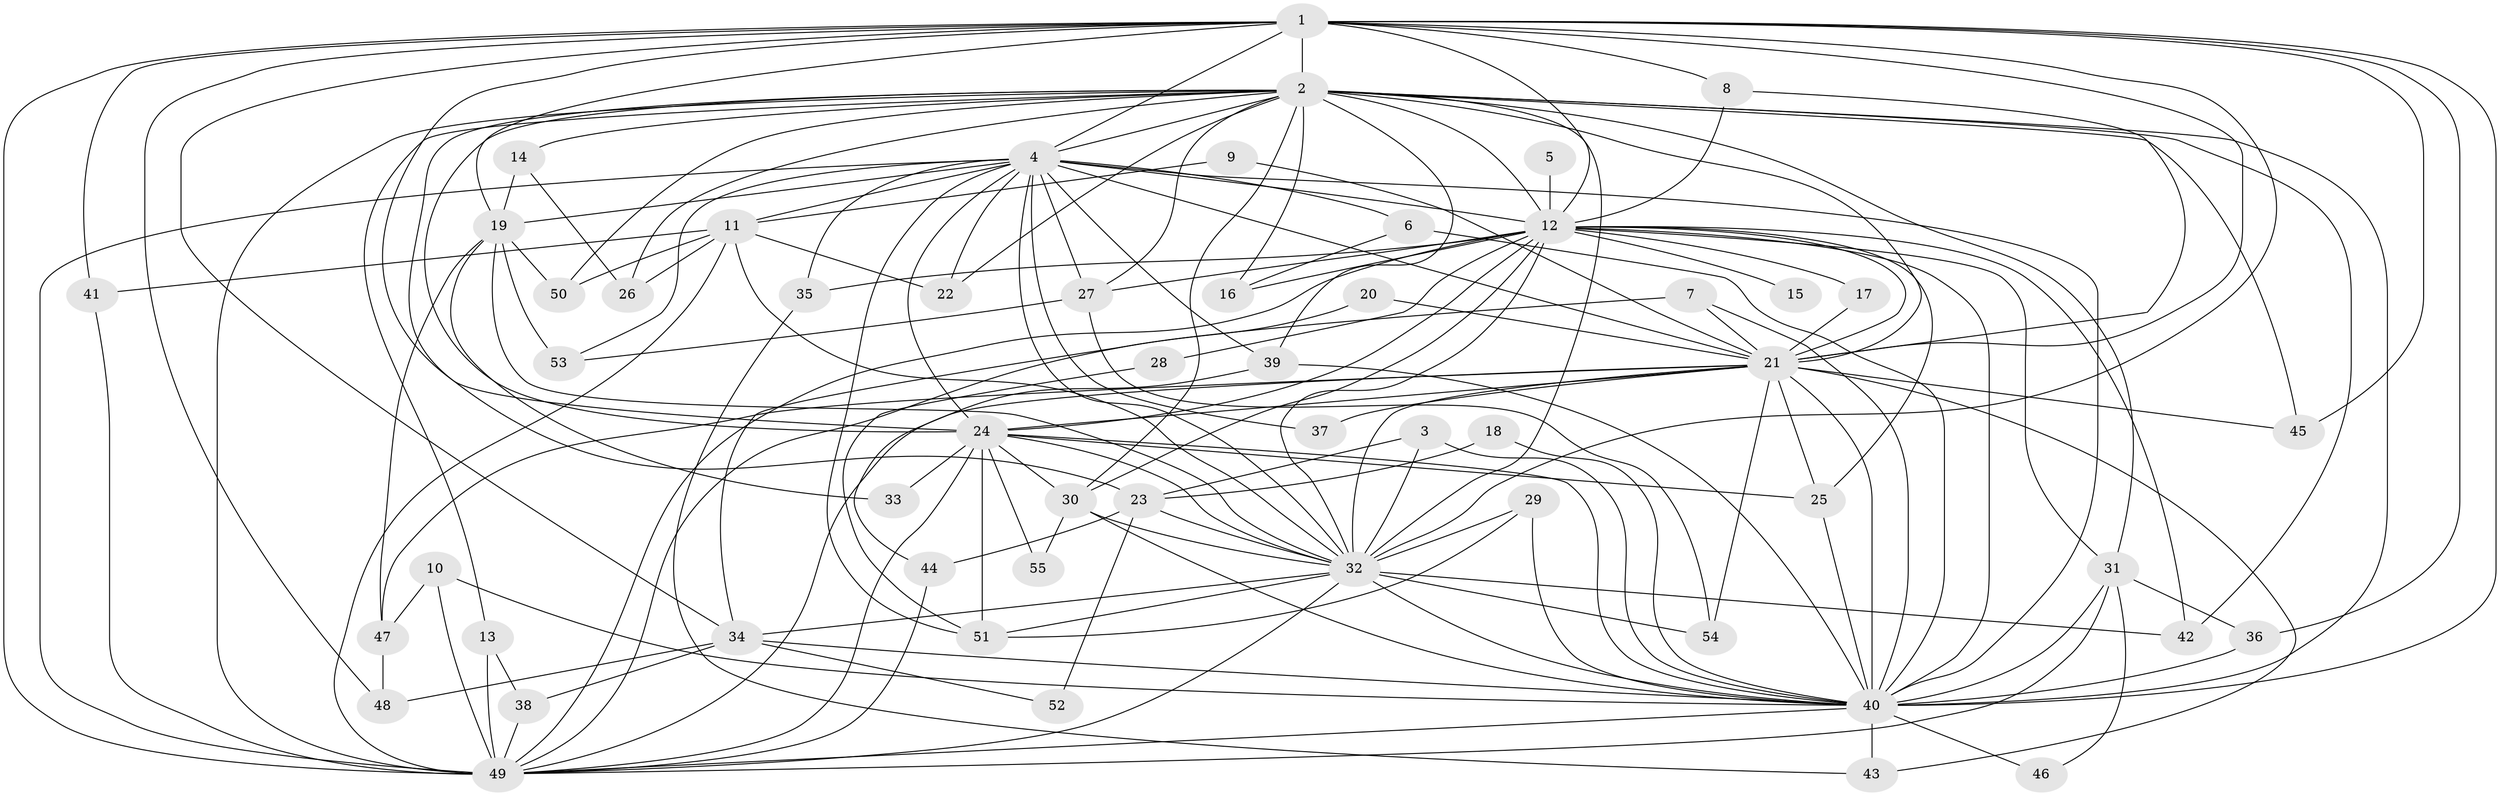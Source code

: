 // original degree distribution, {26: 0.02727272727272727, 16: 0.00909090909090909, 28: 0.00909090909090909, 24: 0.01818181818181818, 15: 0.00909090909090909, 18: 0.00909090909090909, 13: 0.00909090909090909, 2: 0.5272727272727272, 7: 0.00909090909090909, 5: 0.01818181818181818, 4: 0.09090909090909091, 3: 0.23636363636363636, 9: 0.00909090909090909, 6: 0.00909090909090909, 8: 0.00909090909090909}
// Generated by graph-tools (version 1.1) at 2025/36/03/04/25 23:36:26]
// undirected, 55 vertices, 158 edges
graph export_dot {
  node [color=gray90,style=filled];
  1;
  2;
  3;
  4;
  5;
  6;
  7;
  8;
  9;
  10;
  11;
  12;
  13;
  14;
  15;
  16;
  17;
  18;
  19;
  20;
  21;
  22;
  23;
  24;
  25;
  26;
  27;
  28;
  29;
  30;
  31;
  32;
  33;
  34;
  35;
  36;
  37;
  38;
  39;
  40;
  41;
  42;
  43;
  44;
  45;
  46;
  47;
  48;
  49;
  50;
  51;
  52;
  53;
  54;
  55;
  1 -- 2 [weight=2.0];
  1 -- 4 [weight=3.0];
  1 -- 8 [weight=2.0];
  1 -- 12 [weight=2.0];
  1 -- 19 [weight=1.0];
  1 -- 21 [weight=2.0];
  1 -- 24 [weight=2.0];
  1 -- 32 [weight=2.0];
  1 -- 34 [weight=1.0];
  1 -- 36 [weight=1.0];
  1 -- 40 [weight=2.0];
  1 -- 41 [weight=1.0];
  1 -- 45 [weight=1.0];
  1 -- 48 [weight=1.0];
  1 -- 49 [weight=3.0];
  2 -- 4 [weight=2.0];
  2 -- 12 [weight=3.0];
  2 -- 13 [weight=1.0];
  2 -- 14 [weight=1.0];
  2 -- 16 [weight=1.0];
  2 -- 21 [weight=1.0];
  2 -- 22 [weight=1.0];
  2 -- 23 [weight=1.0];
  2 -- 24 [weight=1.0];
  2 -- 26 [weight=1.0];
  2 -- 27 [weight=1.0];
  2 -- 30 [weight=1.0];
  2 -- 31 [weight=1.0];
  2 -- 32 [weight=2.0];
  2 -- 39 [weight=1.0];
  2 -- 40 [weight=1.0];
  2 -- 42 [weight=1.0];
  2 -- 45 [weight=1.0];
  2 -- 49 [weight=1.0];
  2 -- 50 [weight=1.0];
  3 -- 23 [weight=1.0];
  3 -- 32 [weight=1.0];
  3 -- 40 [weight=1.0];
  4 -- 6 [weight=1.0];
  4 -- 11 [weight=1.0];
  4 -- 12 [weight=1.0];
  4 -- 19 [weight=1.0];
  4 -- 21 [weight=2.0];
  4 -- 22 [weight=1.0];
  4 -- 24 [weight=2.0];
  4 -- 27 [weight=1.0];
  4 -- 32 [weight=3.0];
  4 -- 35 [weight=1.0];
  4 -- 37 [weight=1.0];
  4 -- 39 [weight=1.0];
  4 -- 40 [weight=1.0];
  4 -- 49 [weight=1.0];
  4 -- 51 [weight=1.0];
  4 -- 53 [weight=1.0];
  5 -- 12 [weight=1.0];
  6 -- 16 [weight=1.0];
  6 -- 40 [weight=1.0];
  7 -- 21 [weight=1.0];
  7 -- 40 [weight=1.0];
  7 -- 49 [weight=1.0];
  8 -- 12 [weight=1.0];
  8 -- 21 [weight=1.0];
  9 -- 11 [weight=1.0];
  9 -- 21 [weight=1.0];
  10 -- 40 [weight=2.0];
  10 -- 47 [weight=1.0];
  10 -- 49 [weight=1.0];
  11 -- 22 [weight=1.0];
  11 -- 26 [weight=1.0];
  11 -- 32 [weight=1.0];
  11 -- 41 [weight=1.0];
  11 -- 49 [weight=1.0];
  11 -- 50 [weight=2.0];
  12 -- 15 [weight=1.0];
  12 -- 16 [weight=2.0];
  12 -- 17 [weight=1.0];
  12 -- 21 [weight=1.0];
  12 -- 24 [weight=1.0];
  12 -- 25 [weight=1.0];
  12 -- 27 [weight=2.0];
  12 -- 28 [weight=1.0];
  12 -- 30 [weight=1.0];
  12 -- 31 [weight=1.0];
  12 -- 32 [weight=1.0];
  12 -- 35 [weight=1.0];
  12 -- 40 [weight=1.0];
  12 -- 42 [weight=1.0];
  12 -- 49 [weight=1.0];
  13 -- 38 [weight=1.0];
  13 -- 49 [weight=1.0];
  14 -- 19 [weight=1.0];
  14 -- 26 [weight=1.0];
  17 -- 21 [weight=1.0];
  18 -- 23 [weight=1.0];
  18 -- 40 [weight=1.0];
  19 -- 32 [weight=1.0];
  19 -- 33 [weight=1.0];
  19 -- 47 [weight=1.0];
  19 -- 50 [weight=1.0];
  19 -- 53 [weight=1.0];
  20 -- 21 [weight=1.0];
  20 -- 34 [weight=1.0];
  21 -- 24 [weight=1.0];
  21 -- 25 [weight=1.0];
  21 -- 32 [weight=2.0];
  21 -- 37 [weight=1.0];
  21 -- 40 [weight=3.0];
  21 -- 43 [weight=1.0];
  21 -- 45 [weight=1.0];
  21 -- 47 [weight=1.0];
  21 -- 49 [weight=1.0];
  21 -- 54 [weight=1.0];
  23 -- 32 [weight=1.0];
  23 -- 44 [weight=1.0];
  23 -- 52 [weight=1.0];
  24 -- 25 [weight=1.0];
  24 -- 30 [weight=1.0];
  24 -- 32 [weight=1.0];
  24 -- 33 [weight=1.0];
  24 -- 40 [weight=1.0];
  24 -- 49 [weight=1.0];
  24 -- 51 [weight=1.0];
  24 -- 55 [weight=1.0];
  25 -- 40 [weight=1.0];
  27 -- 53 [weight=1.0];
  27 -- 54 [weight=1.0];
  28 -- 51 [weight=1.0];
  29 -- 32 [weight=1.0];
  29 -- 40 [weight=1.0];
  29 -- 51 [weight=1.0];
  30 -- 32 [weight=1.0];
  30 -- 40 [weight=1.0];
  30 -- 55 [weight=1.0];
  31 -- 36 [weight=1.0];
  31 -- 40 [weight=1.0];
  31 -- 46 [weight=1.0];
  31 -- 49 [weight=1.0];
  32 -- 34 [weight=1.0];
  32 -- 40 [weight=1.0];
  32 -- 42 [weight=2.0];
  32 -- 49 [weight=1.0];
  32 -- 51 [weight=1.0];
  32 -- 54 [weight=1.0];
  34 -- 38 [weight=1.0];
  34 -- 40 [weight=1.0];
  34 -- 48 [weight=1.0];
  34 -- 52 [weight=1.0];
  35 -- 43 [weight=1.0];
  36 -- 40 [weight=1.0];
  38 -- 49 [weight=1.0];
  39 -- 40 [weight=1.0];
  39 -- 44 [weight=1.0];
  40 -- 43 [weight=1.0];
  40 -- 46 [weight=1.0];
  40 -- 49 [weight=1.0];
  41 -- 49 [weight=1.0];
  44 -- 49 [weight=1.0];
  47 -- 48 [weight=1.0];
}
